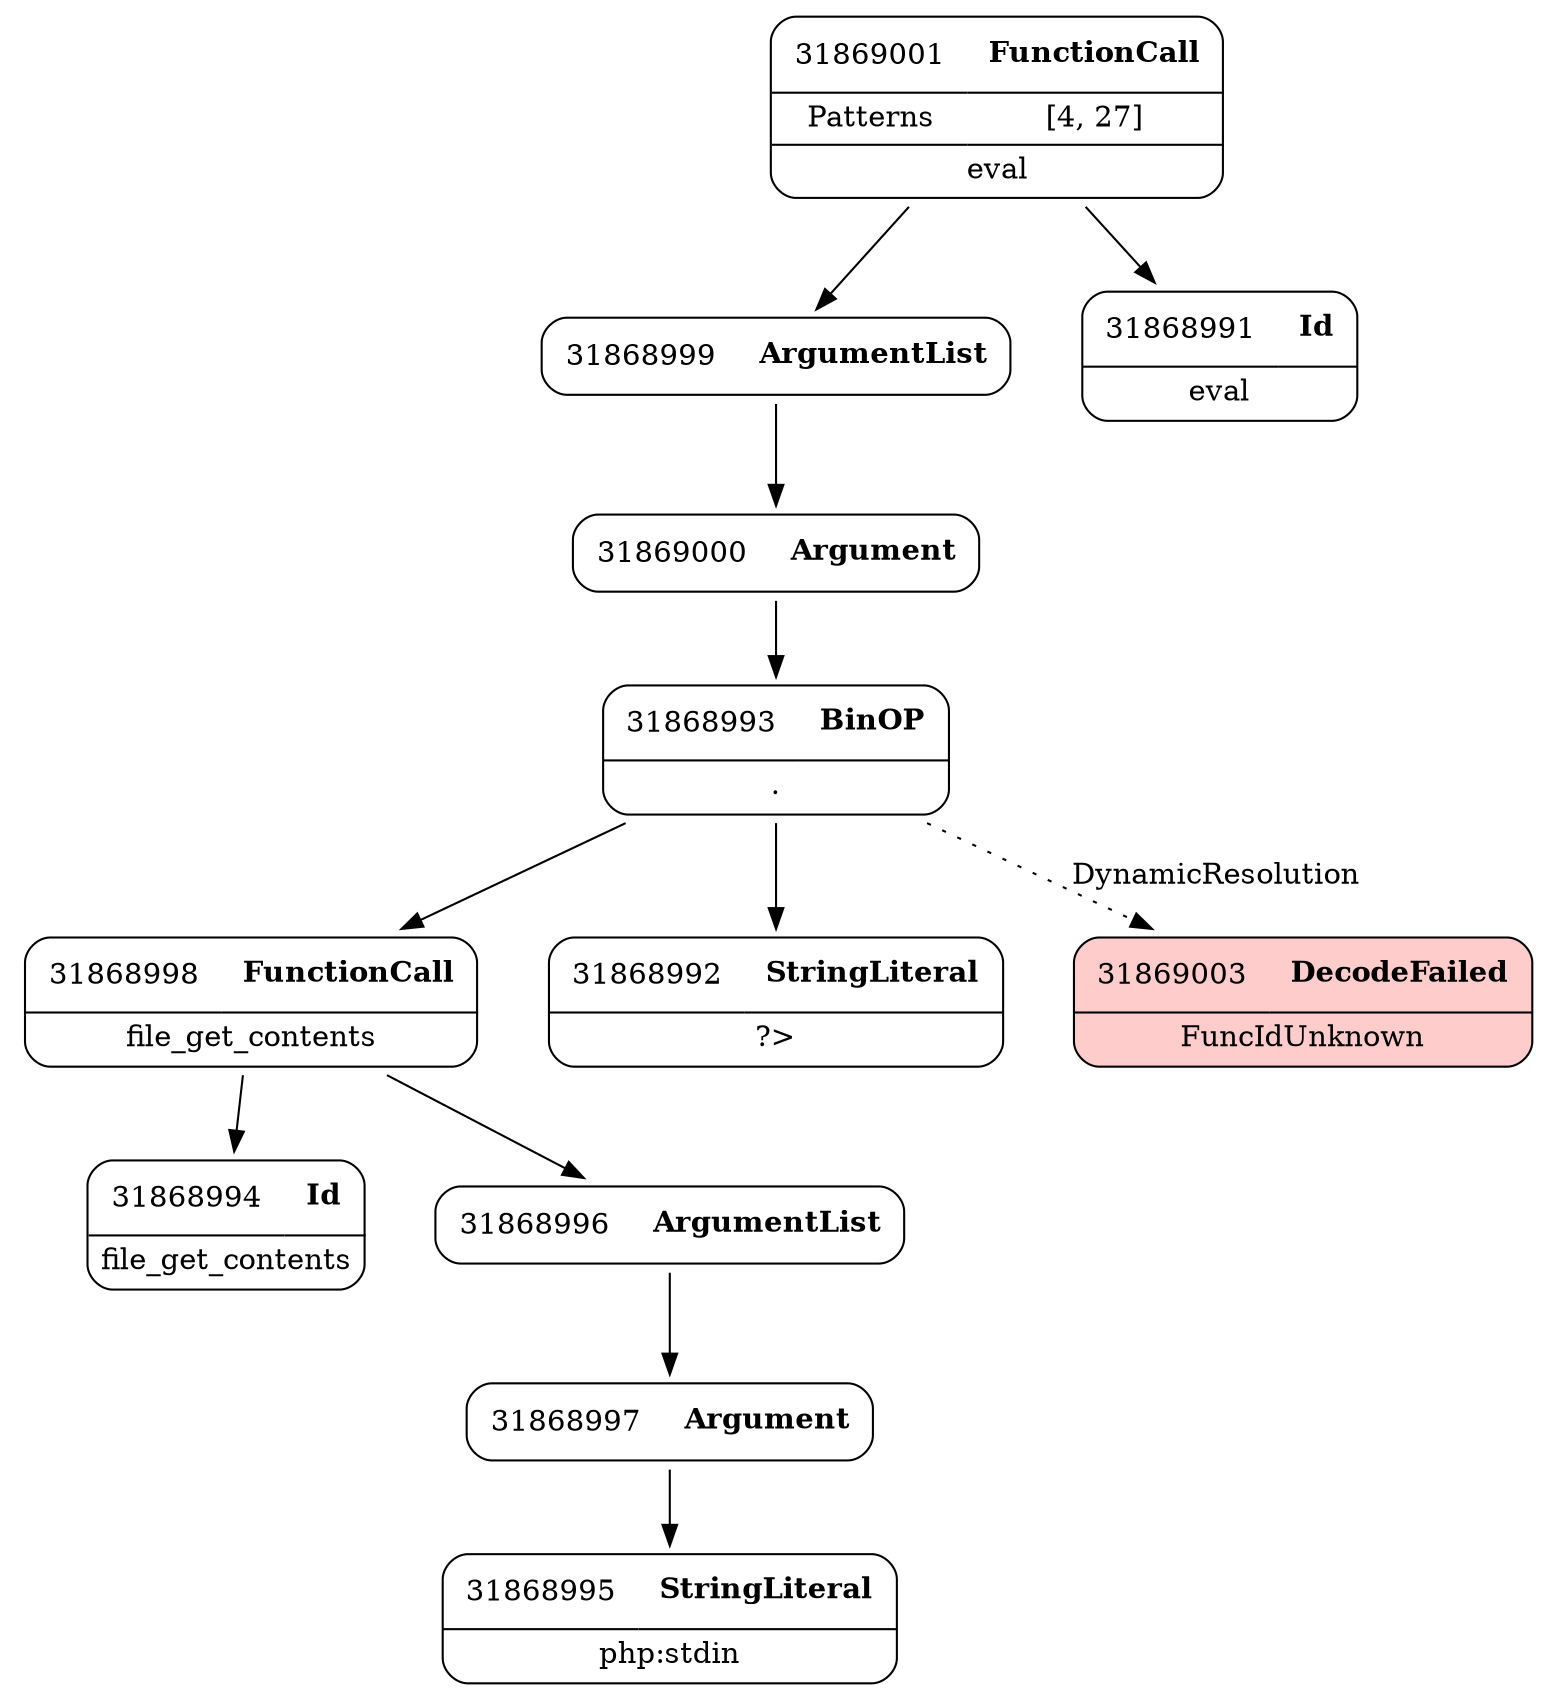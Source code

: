 digraph ast {
node [shape=none];
31868998 [label=<<TABLE border='1' cellspacing='0' cellpadding='10' style='rounded' ><TR><TD border='0'>31868998</TD><TD border='0'><B>FunctionCall</B></TD></TR><HR/><TR><TD border='0' cellpadding='5' colspan='2'>file_get_contents</TD></TR></TABLE>>];
31868998 -> 31868994 [weight=2];
31868998 -> 31868996 [weight=2];
31868999 [label=<<TABLE border='1' cellspacing='0' cellpadding='10' style='rounded' ><TR><TD border='0'>31868999</TD><TD border='0'><B>ArgumentList</B></TD></TR></TABLE>>];
31868999 -> 31869000 [weight=2];
31868996 [label=<<TABLE border='1' cellspacing='0' cellpadding='10' style='rounded' ><TR><TD border='0'>31868996</TD><TD border='0'><B>ArgumentList</B></TD></TR></TABLE>>];
31868996 -> 31868997 [weight=2];
31868997 [label=<<TABLE border='1' cellspacing='0' cellpadding='10' style='rounded' ><TR><TD border='0'>31868997</TD><TD border='0'><B>Argument</B></TD></TR></TABLE>>];
31868997 -> 31868995 [weight=2];
31868994 [label=<<TABLE border='1' cellspacing='0' cellpadding='10' style='rounded' ><TR><TD border='0'>31868994</TD><TD border='0'><B>Id</B></TD></TR><HR/><TR><TD border='0' cellpadding='5' colspan='2'>file_get_contents</TD></TR></TABLE>>];
31868995 [label=<<TABLE border='1' cellspacing='0' cellpadding='10' style='rounded' ><TR><TD border='0'>31868995</TD><TD border='0'><B>StringLiteral</B></TD></TR><HR/><TR><TD border='0' cellpadding='5' colspan='2'>php:stdin</TD></TR></TABLE>>];
31868992 [label=<<TABLE border='1' cellspacing='0' cellpadding='10' style='rounded' ><TR><TD border='0'>31868992</TD><TD border='0'><B>StringLiteral</B></TD></TR><HR/><TR><TD border='0' cellpadding='5' colspan='2'>?&gt;</TD></TR></TABLE>>];
31868993 [label=<<TABLE border='1' cellspacing='0' cellpadding='10' style='rounded' ><TR><TD border='0'>31868993</TD><TD border='0'><B>BinOP</B></TD></TR><HR/><TR><TD border='0' cellpadding='5' colspan='2'>.</TD></TR></TABLE>>];
31868993 -> 31868992 [weight=2];
31868993 -> 31868998 [weight=2];
31868993 -> 31869003 [style=dotted,label=DynamicResolution];
31868991 [label=<<TABLE border='1' cellspacing='0' cellpadding='10' style='rounded' ><TR><TD border='0'>31868991</TD><TD border='0'><B>Id</B></TD></TR><HR/><TR><TD border='0' cellpadding='5' colspan='2'>eval</TD></TR></TABLE>>];
31869003 [label=<<TABLE border='1' cellspacing='0' cellpadding='10' style='rounded' bgcolor='#FFCCCC' ><TR><TD border='0'>31869003</TD><TD border='0'><B>DecodeFailed</B></TD></TR><HR/><TR><TD border='0' cellpadding='5' colspan='2'>FuncIdUnknown</TD></TR></TABLE>>];
31869000 [label=<<TABLE border='1' cellspacing='0' cellpadding='10' style='rounded' ><TR><TD border='0'>31869000</TD><TD border='0'><B>Argument</B></TD></TR></TABLE>>];
31869000 -> 31868993 [weight=2];
31869001 [label=<<TABLE border='1' cellspacing='0' cellpadding='10' style='rounded' ><TR><TD border='0'>31869001</TD><TD border='0'><B>FunctionCall</B></TD></TR><HR/><TR><TD border='0' cellpadding='5'>Patterns</TD><TD border='0' cellpadding='5'>[4, 27]</TD></TR><HR/><TR><TD border='0' cellpadding='5' colspan='2'>eval</TD></TR></TABLE>>];
31869001 -> 31868991 [weight=2];
31869001 -> 31868999 [weight=2];
}
